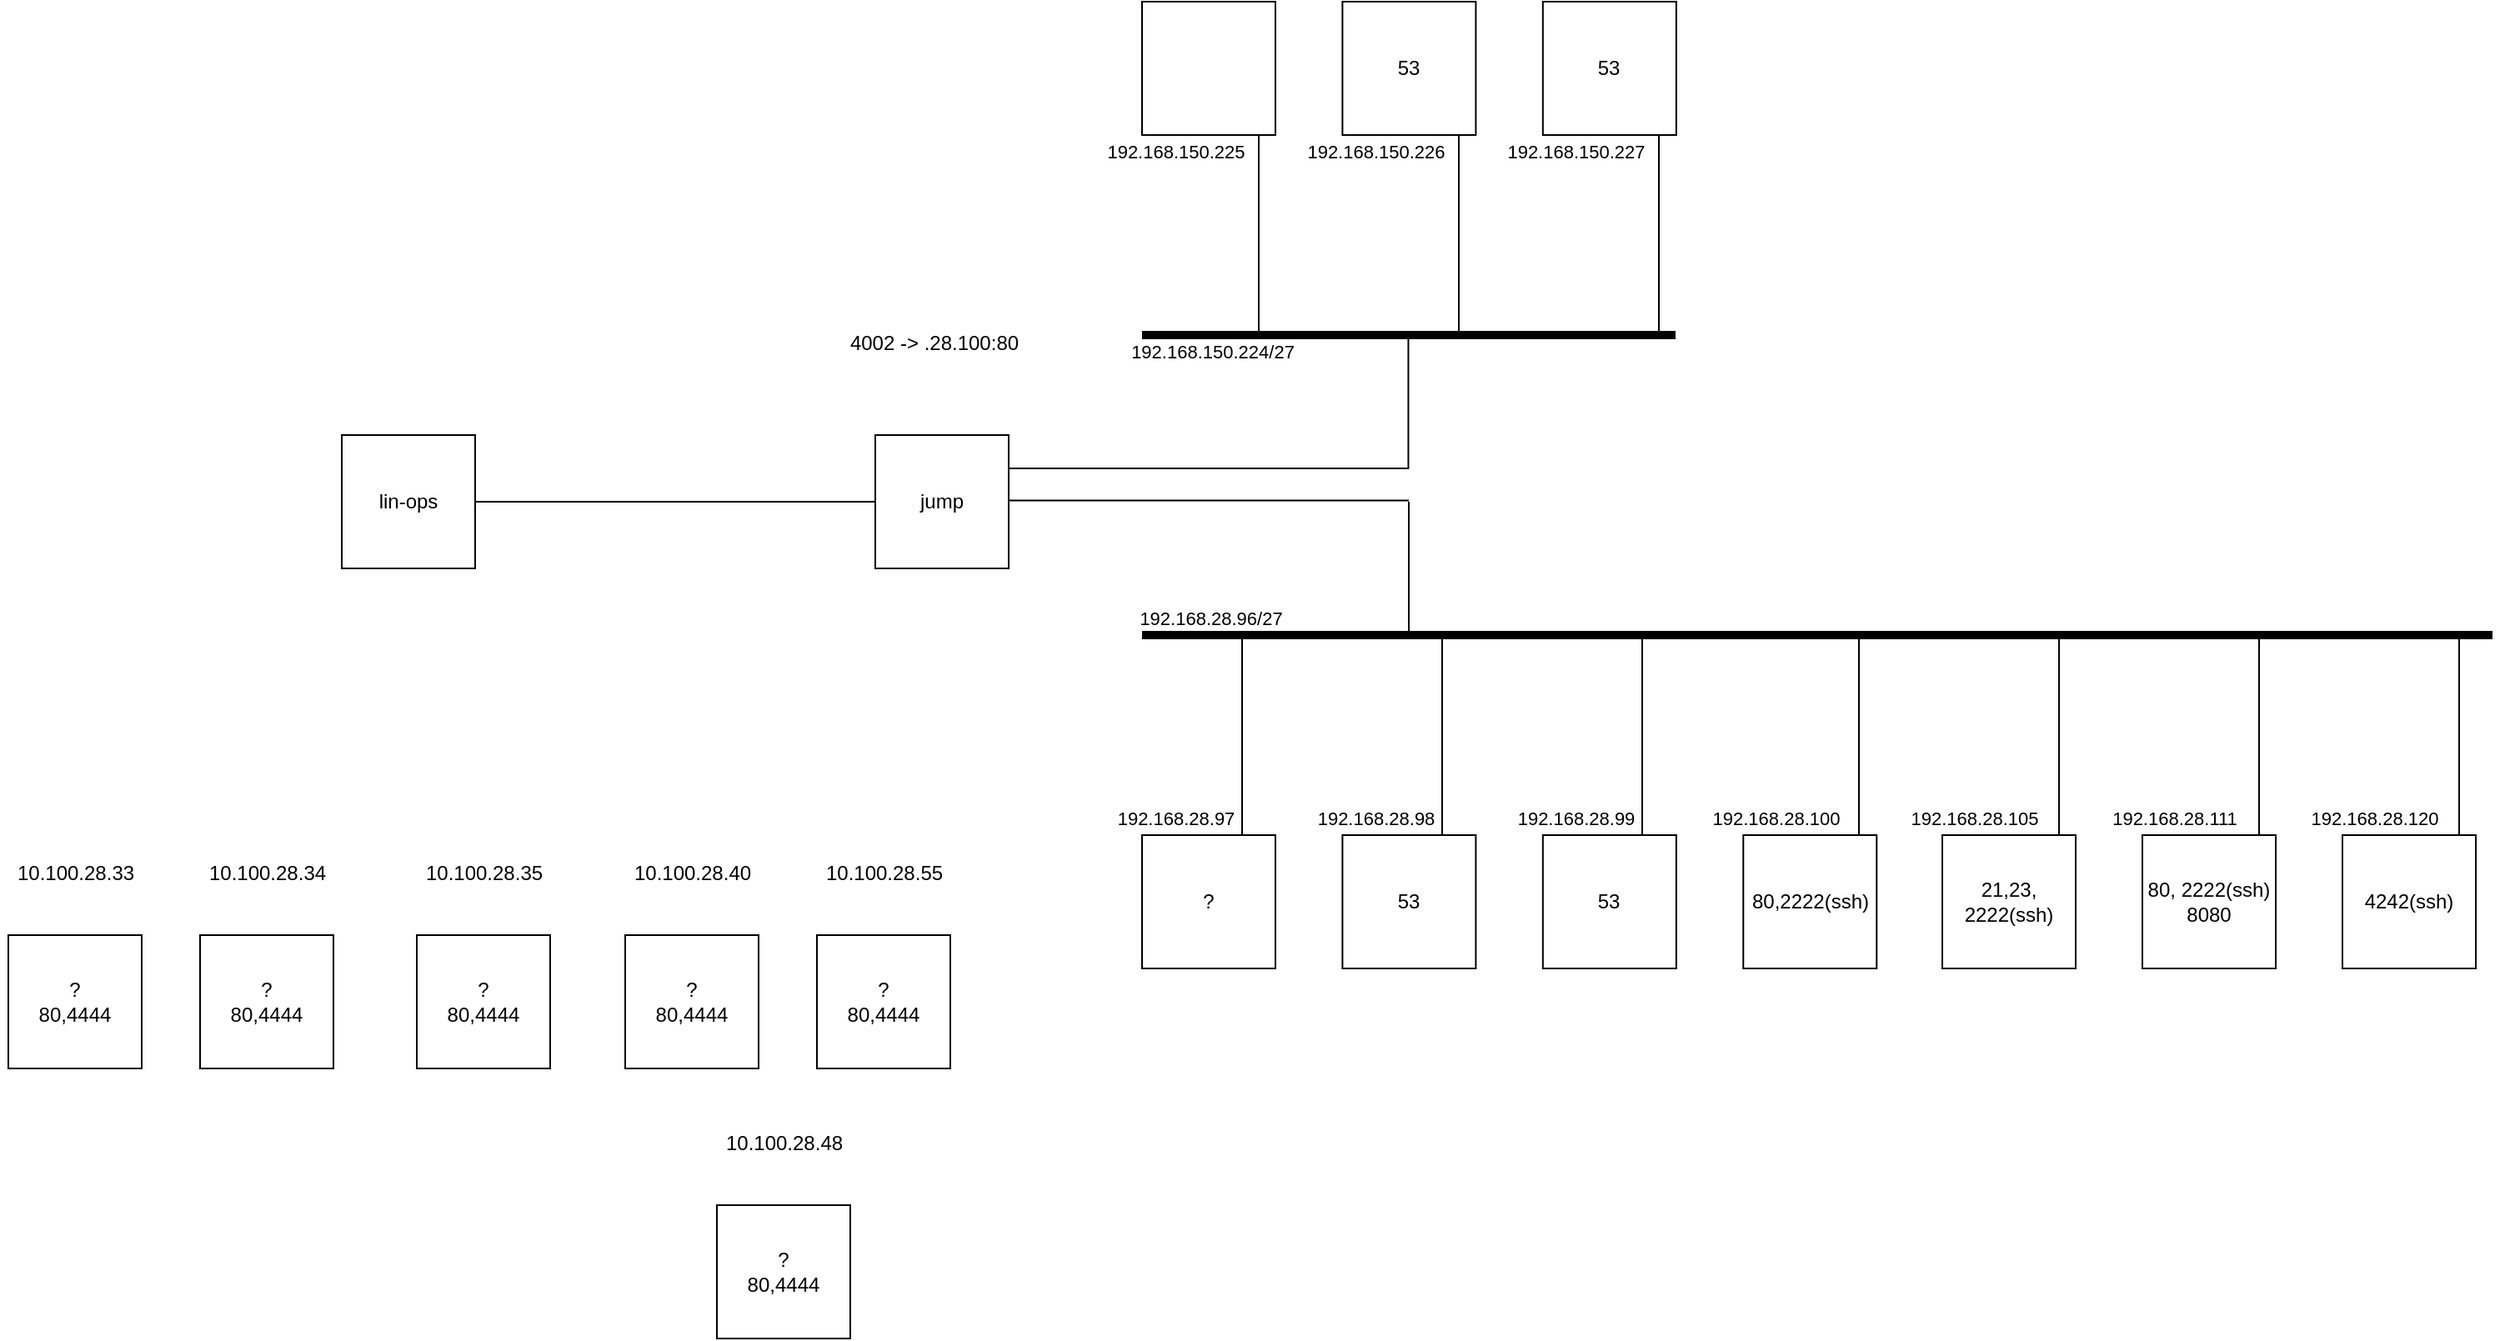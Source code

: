 <mxfile version="21.8.2" type="github">
  <diagram name="Page-1" id="zyDb4_2bcTVjLcec7snv">
    <mxGraphModel dx="558" dy="968" grid="1" gridSize="10" guides="1" tooltips="1" connect="1" arrows="1" fold="1" page="1" pageScale="1" pageWidth="5000" pageHeight="2200" math="0" shadow="0">
      <root>
        <mxCell id="0" />
        <mxCell id="1" parent="0" />
        <mxCell id="OeCFZBHGNtB45yX-qavx-1" value="lin-ops" style="whiteSpace=wrap;html=1;aspect=fixed;" parent="1" vertex="1">
          <mxGeometry x="520" y="480" width="80" height="80" as="geometry" />
        </mxCell>
        <mxCell id="OeCFZBHGNtB45yX-qavx-2" value="jump" style="whiteSpace=wrap;html=1;aspect=fixed;" parent="1" vertex="1">
          <mxGeometry x="840" y="480" width="80" height="80" as="geometry" />
        </mxCell>
        <mxCell id="OeCFZBHGNtB45yX-qavx-3" value="" style="endArrow=none;html=1;rounded=0;exitX=1;exitY=0.5;exitDx=0;exitDy=0;entryX=0;entryY=0.5;entryDx=0;entryDy=0;" parent="1" source="OeCFZBHGNtB45yX-qavx-1" target="OeCFZBHGNtB45yX-qavx-2" edge="1">
          <mxGeometry width="50" height="50" relative="1" as="geometry">
            <mxPoint x="690" y="600" as="sourcePoint" />
            <mxPoint x="740" y="550" as="targetPoint" />
          </mxGeometry>
        </mxCell>
        <mxCell id="OeCFZBHGNtB45yX-qavx-4" value="" style="endArrow=none;html=1;rounded=0;exitX=1;exitY=0.5;exitDx=0;exitDy=0;entryX=0;entryY=0.5;entryDx=0;entryDy=0;" parent="1" edge="1">
          <mxGeometry width="50" height="50" relative="1" as="geometry">
            <mxPoint x="920" y="519.29" as="sourcePoint" />
            <mxPoint x="1160" y="519.29" as="targetPoint" />
          </mxGeometry>
        </mxCell>
        <mxCell id="OeCFZBHGNtB45yX-qavx-5" value="" style="endArrow=none;html=1;rounded=0;" parent="1" edge="1">
          <mxGeometry width="50" height="50" relative="1" as="geometry">
            <mxPoint x="1160" y="600" as="sourcePoint" />
            <mxPoint x="1160" y="520" as="targetPoint" />
          </mxGeometry>
        </mxCell>
        <mxCell id="OeCFZBHGNtB45yX-qavx-6" value="" style="endArrow=none;html=1;rounded=0;strokeWidth=5;" parent="1" edge="1">
          <mxGeometry width="50" height="50" relative="1" as="geometry">
            <mxPoint x="1000" y="600" as="sourcePoint" />
            <mxPoint x="1810" y="600" as="targetPoint" />
          </mxGeometry>
        </mxCell>
        <mxCell id="OeCFZBHGNtB45yX-qavx-7" value="192.168.28.96/27" style="edgeLabel;html=1;align=center;verticalAlign=middle;resizable=0;points=[];" parent="OeCFZBHGNtB45yX-qavx-6" vertex="1" connectable="0">
          <mxGeometry x="-0.886" y="-4" relative="1" as="geometry">
            <mxPoint x="-5" y="-14" as="offset" />
          </mxGeometry>
        </mxCell>
        <mxCell id="OeCFZBHGNtB45yX-qavx-10" value="192.168.28.97" style="edgeLabel;html=1;align=center;verticalAlign=middle;resizable=0;points=[];" parent="OeCFZBHGNtB45yX-qavx-6" vertex="1" connectable="0">
          <mxGeometry x="-0.886" y="-4" relative="1" as="geometry">
            <mxPoint x="-26" y="106" as="offset" />
          </mxGeometry>
        </mxCell>
        <mxCell id="OeCFZBHGNtB45yX-qavx-11" value="192.168.28.98" style="edgeLabel;html=1;align=center;verticalAlign=middle;resizable=0;points=[];" parent="OeCFZBHGNtB45yX-qavx-6" vertex="1" connectable="0">
          <mxGeometry x="-0.886" y="-4" relative="1" as="geometry">
            <mxPoint x="94" y="106" as="offset" />
          </mxGeometry>
        </mxCell>
        <mxCell id="OeCFZBHGNtB45yX-qavx-13" value="192.168.28.99" style="edgeLabel;html=1;align=center;verticalAlign=middle;resizable=0;points=[];" parent="OeCFZBHGNtB45yX-qavx-6" vertex="1" connectable="0">
          <mxGeometry x="-0.886" y="-4" relative="1" as="geometry">
            <mxPoint x="214" y="106" as="offset" />
          </mxGeometry>
        </mxCell>
        <mxCell id="OeCFZBHGNtB45yX-qavx-15" value="192.168.28.100" style="edgeLabel;html=1;align=center;verticalAlign=middle;resizable=0;points=[];" parent="OeCFZBHGNtB45yX-qavx-6" vertex="1" connectable="0">
          <mxGeometry x="-0.886" y="-4" relative="1" as="geometry">
            <mxPoint x="334" y="106" as="offset" />
          </mxGeometry>
        </mxCell>
        <mxCell id="OeCFZBHGNtB45yX-qavx-17" value="192.168.28.105" style="edgeLabel;html=1;align=center;verticalAlign=middle;resizable=0;points=[];" parent="OeCFZBHGNtB45yX-qavx-6" vertex="1" connectable="0">
          <mxGeometry x="-0.886" y="-4" relative="1" as="geometry">
            <mxPoint x="453" y="106" as="offset" />
          </mxGeometry>
        </mxCell>
        <mxCell id="OeCFZBHGNtB45yX-qavx-19" value="192.168.28.111" style="edgeLabel;html=1;align=center;verticalAlign=middle;resizable=0;points=[];" parent="OeCFZBHGNtB45yX-qavx-6" vertex="1" connectable="0">
          <mxGeometry x="-0.886" y="-4" relative="1" as="geometry">
            <mxPoint x="573" y="106" as="offset" />
          </mxGeometry>
        </mxCell>
        <mxCell id="OeCFZBHGNtB45yX-qavx-21" value="192.168.28.120" style="edgeLabel;html=1;align=center;verticalAlign=middle;resizable=0;points=[];" parent="OeCFZBHGNtB45yX-qavx-6" vertex="1" connectable="0">
          <mxGeometry x="-0.886" y="-4" relative="1" as="geometry">
            <mxPoint x="693" y="106" as="offset" />
          </mxGeometry>
        </mxCell>
        <mxCell id="OeCFZBHGNtB45yX-qavx-36" value="192.168.150.225" style="edgeLabel;html=1;align=center;verticalAlign=middle;resizable=0;points=[];" parent="OeCFZBHGNtB45yX-qavx-6" vertex="1" connectable="0">
          <mxGeometry x="-0.886" y="-4" relative="1" as="geometry">
            <mxPoint x="-26" y="-294" as="offset" />
          </mxGeometry>
        </mxCell>
        <mxCell id="OeCFZBHGNtB45yX-qavx-38" value="192.168.150.226" style="edgeLabel;html=1;align=center;verticalAlign=middle;resizable=0;points=[];" parent="OeCFZBHGNtB45yX-qavx-6" vertex="1" connectable="0">
          <mxGeometry x="-0.886" y="-4" relative="1" as="geometry">
            <mxPoint x="94" y="-294" as="offset" />
          </mxGeometry>
        </mxCell>
        <mxCell id="OeCFZBHGNtB45yX-qavx-40" value="192.168.150.227" style="edgeLabel;html=1;align=center;verticalAlign=middle;resizable=0;points=[];" parent="OeCFZBHGNtB45yX-qavx-6" vertex="1" connectable="0">
          <mxGeometry x="-0.886" y="-4" relative="1" as="geometry">
            <mxPoint x="214" y="-294" as="offset" />
          </mxGeometry>
        </mxCell>
        <mxCell id="OeCFZBHGNtB45yX-qavx-9" value="?" style="whiteSpace=wrap;html=1;aspect=fixed;" parent="1" vertex="1">
          <mxGeometry x="1000" y="720" width="80" height="80" as="geometry" />
        </mxCell>
        <mxCell id="OeCFZBHGNtB45yX-qavx-12" value="53" style="whiteSpace=wrap;html=1;aspect=fixed;" parent="1" vertex="1">
          <mxGeometry x="1120.21" y="720" width="80" height="80" as="geometry" />
        </mxCell>
        <mxCell id="OeCFZBHGNtB45yX-qavx-14" value="53" style="whiteSpace=wrap;html=1;aspect=fixed;" parent="1" vertex="1">
          <mxGeometry x="1240.42" y="720" width="80" height="80" as="geometry" />
        </mxCell>
        <mxCell id="OeCFZBHGNtB45yX-qavx-16" value="80,2222(ssh)" style="whiteSpace=wrap;html=1;aspect=fixed;" parent="1" vertex="1">
          <mxGeometry x="1360.63" y="720" width="80" height="80" as="geometry" />
        </mxCell>
        <mxCell id="OeCFZBHGNtB45yX-qavx-18" value="21,23,&lt;br&gt;2222(ssh)" style="whiteSpace=wrap;html=1;aspect=fixed;" parent="1" vertex="1">
          <mxGeometry x="1480" y="720" width="80" height="80" as="geometry" />
        </mxCell>
        <mxCell id="OeCFZBHGNtB45yX-qavx-20" value="80, 2222(ssh)&lt;br&gt;8080" style="whiteSpace=wrap;html=1;aspect=fixed;" parent="1" vertex="1">
          <mxGeometry x="1600" y="720" width="80" height="80" as="geometry" />
        </mxCell>
        <mxCell id="OeCFZBHGNtB45yX-qavx-22" value="4242(ssh)" style="whiteSpace=wrap;html=1;aspect=fixed;" parent="1" vertex="1">
          <mxGeometry x="1720" y="720" width="80" height="80" as="geometry" />
        </mxCell>
        <mxCell id="OeCFZBHGNtB45yX-qavx-23" value="" style="endArrow=none;html=1;rounded=0;exitX=1;exitY=0.5;exitDx=0;exitDy=0;entryX=0;entryY=0.5;entryDx=0;entryDy=0;" parent="1" edge="1">
          <mxGeometry width="50" height="50" relative="1" as="geometry">
            <mxPoint x="920" y="500.0" as="sourcePoint" />
            <mxPoint x="1160" y="500.0" as="targetPoint" />
          </mxGeometry>
        </mxCell>
        <mxCell id="OeCFZBHGNtB45yX-qavx-26" value="" style="endArrow=none;html=1;rounded=0;" parent="1" edge="1">
          <mxGeometry width="50" height="50" relative="1" as="geometry">
            <mxPoint x="1159.73" y="500" as="sourcePoint" />
            <mxPoint x="1159.73" y="420" as="targetPoint" />
          </mxGeometry>
        </mxCell>
        <mxCell id="OeCFZBHGNtB45yX-qavx-27" value="" style="endArrow=none;html=1;rounded=0;strokeWidth=5;" parent="1" edge="1">
          <mxGeometry width="50" height="50" relative="1" as="geometry">
            <mxPoint x="1000" y="420" as="sourcePoint" />
            <mxPoint x="1320" y="420" as="targetPoint" />
          </mxGeometry>
        </mxCell>
        <mxCell id="OeCFZBHGNtB45yX-qavx-28" value="192.168.150.224/27" style="edgeLabel;html=1;align=center;verticalAlign=middle;resizable=0;points=[];" parent="OeCFZBHGNtB45yX-qavx-27" vertex="1" connectable="0">
          <mxGeometry x="-0.886" y="-4" relative="1" as="geometry">
            <mxPoint x="24" y="6" as="offset" />
          </mxGeometry>
        </mxCell>
        <mxCell id="OeCFZBHGNtB45yX-qavx-37" value="" style="whiteSpace=wrap;html=1;aspect=fixed;" parent="1" vertex="1">
          <mxGeometry x="1000" y="220" width="80" height="80" as="geometry" />
        </mxCell>
        <mxCell id="OeCFZBHGNtB45yX-qavx-39" value="53" style="whiteSpace=wrap;html=1;aspect=fixed;" parent="1" vertex="1">
          <mxGeometry x="1120.21" y="220" width="80" height="80" as="geometry" />
        </mxCell>
        <mxCell id="OeCFZBHGNtB45yX-qavx-41" value="53" style="whiteSpace=wrap;html=1;aspect=fixed;" parent="1" vertex="1">
          <mxGeometry x="1240.42" y="220" width="80" height="80" as="geometry" />
        </mxCell>
        <mxCell id="OeCFZBHGNtB45yX-qavx-42" value="" style="endArrow=none;html=1;rounded=0;" parent="1" edge="1">
          <mxGeometry width="50" height="50" relative="1" as="geometry">
            <mxPoint x="1060" y="720" as="sourcePoint" />
            <mxPoint x="1060" y="600" as="targetPoint" />
          </mxGeometry>
        </mxCell>
        <mxCell id="OeCFZBHGNtB45yX-qavx-43" value="" style="endArrow=none;html=1;rounded=0;" parent="1" edge="1">
          <mxGeometry width="50" height="50" relative="1" as="geometry">
            <mxPoint x="1180" y="720" as="sourcePoint" />
            <mxPoint x="1180" y="600" as="targetPoint" />
          </mxGeometry>
        </mxCell>
        <mxCell id="OeCFZBHGNtB45yX-qavx-44" value="" style="endArrow=none;html=1;rounded=0;" parent="1" edge="1">
          <mxGeometry width="50" height="50" relative="1" as="geometry">
            <mxPoint x="1300" y="720" as="sourcePoint" />
            <mxPoint x="1300" y="600" as="targetPoint" />
          </mxGeometry>
        </mxCell>
        <mxCell id="OeCFZBHGNtB45yX-qavx-45" value="" style="endArrow=none;html=1;rounded=0;" parent="1" edge="1">
          <mxGeometry width="50" height="50" relative="1" as="geometry">
            <mxPoint x="1430" y="720" as="sourcePoint" />
            <mxPoint x="1430" y="600" as="targetPoint" />
          </mxGeometry>
        </mxCell>
        <mxCell id="OeCFZBHGNtB45yX-qavx-46" value="" style="endArrow=none;html=1;rounded=0;" parent="1" edge="1">
          <mxGeometry width="50" height="50" relative="1" as="geometry">
            <mxPoint x="1550" y="720" as="sourcePoint" />
            <mxPoint x="1550" y="600" as="targetPoint" />
          </mxGeometry>
        </mxCell>
        <mxCell id="OeCFZBHGNtB45yX-qavx-47" value="" style="endArrow=none;html=1;rounded=0;" parent="1" edge="1">
          <mxGeometry width="50" height="50" relative="1" as="geometry">
            <mxPoint x="1670" y="720" as="sourcePoint" />
            <mxPoint x="1670" y="600" as="targetPoint" />
          </mxGeometry>
        </mxCell>
        <mxCell id="OeCFZBHGNtB45yX-qavx-48" value="" style="endArrow=none;html=1;rounded=0;" parent="1" edge="1">
          <mxGeometry width="50" height="50" relative="1" as="geometry">
            <mxPoint x="1790" y="720" as="sourcePoint" />
            <mxPoint x="1790" y="600" as="targetPoint" />
          </mxGeometry>
        </mxCell>
        <mxCell id="OeCFZBHGNtB45yX-qavx-49" value="" style="endArrow=none;html=1;rounded=0;" parent="1" edge="1">
          <mxGeometry width="50" height="50" relative="1" as="geometry">
            <mxPoint x="1070" y="420" as="sourcePoint" />
            <mxPoint x="1070" y="300" as="targetPoint" />
          </mxGeometry>
        </mxCell>
        <mxCell id="OeCFZBHGNtB45yX-qavx-50" value="" style="endArrow=none;html=1;rounded=0;" parent="1" edge="1">
          <mxGeometry width="50" height="50" relative="1" as="geometry">
            <mxPoint x="1190" y="420" as="sourcePoint" />
            <mxPoint x="1190" y="300" as="targetPoint" />
          </mxGeometry>
        </mxCell>
        <mxCell id="OeCFZBHGNtB45yX-qavx-51" value="" style="endArrow=none;html=1;rounded=0;" parent="1" edge="1">
          <mxGeometry width="50" height="50" relative="1" as="geometry">
            <mxPoint x="1310" y="420" as="sourcePoint" />
            <mxPoint x="1310" y="300" as="targetPoint" />
          </mxGeometry>
        </mxCell>
        <mxCell id="OeCFZBHGNtB45yX-qavx-52" value="4002 -&amp;gt; .28.100:80" style="text;html=1;align=center;verticalAlign=middle;resizable=0;points=[];autosize=1;strokeColor=none;fillColor=none;" parent="1" vertex="1">
          <mxGeometry x="815" y="410" width="120" height="30" as="geometry" />
        </mxCell>
        <mxCell id="BB0xdaPVjNPNEddPGIoT-1" value="?&lt;br&gt;80,4444" style="whiteSpace=wrap;html=1;aspect=fixed;" vertex="1" parent="1">
          <mxGeometry x="690" y="780" width="80" height="80" as="geometry" />
        </mxCell>
        <mxCell id="BB0xdaPVjNPNEddPGIoT-2" value="10.100.28.40" style="text;html=1;align=center;verticalAlign=middle;resizable=0;points=[];autosize=1;strokeColor=none;fillColor=none;" vertex="1" parent="1">
          <mxGeometry x="685" y="728" width="90" height="30" as="geometry" />
        </mxCell>
        <mxCell id="BB0xdaPVjNPNEddPGIoT-3" value="?&lt;br&gt;80,4444" style="whiteSpace=wrap;html=1;aspect=fixed;" vertex="1" parent="1">
          <mxGeometry x="565" y="780" width="80" height="80" as="geometry" />
        </mxCell>
        <mxCell id="BB0xdaPVjNPNEddPGIoT-4" value="10.100.28.35" style="text;html=1;align=center;verticalAlign=middle;resizable=0;points=[];autosize=1;strokeColor=none;fillColor=none;" vertex="1" parent="1">
          <mxGeometry x="560" y="728" width="90" height="30" as="geometry" />
        </mxCell>
        <mxCell id="BB0xdaPVjNPNEddPGIoT-5" value="?&lt;br&gt;80,4444" style="whiteSpace=wrap;html=1;aspect=fixed;" vertex="1" parent="1">
          <mxGeometry x="805" y="780" width="80" height="80" as="geometry" />
        </mxCell>
        <mxCell id="BB0xdaPVjNPNEddPGIoT-6" value="10.100.28.55" style="text;html=1;align=center;verticalAlign=middle;resizable=0;points=[];autosize=1;strokeColor=none;fillColor=none;" vertex="1" parent="1">
          <mxGeometry x="800" y="728" width="90" height="30" as="geometry" />
        </mxCell>
        <mxCell id="BB0xdaPVjNPNEddPGIoT-7" value="?&lt;br&gt;80,4444" style="whiteSpace=wrap;html=1;aspect=fixed;" vertex="1" parent="1">
          <mxGeometry x="435" y="780" width="80" height="80" as="geometry" />
        </mxCell>
        <mxCell id="BB0xdaPVjNPNEddPGIoT-8" value="10.100.28.34" style="text;html=1;align=center;verticalAlign=middle;resizable=0;points=[];autosize=1;strokeColor=none;fillColor=none;" vertex="1" parent="1">
          <mxGeometry x="430" y="728" width="90" height="30" as="geometry" />
        </mxCell>
        <mxCell id="BB0xdaPVjNPNEddPGIoT-9" value="?&lt;br&gt;80,4444" style="whiteSpace=wrap;html=1;aspect=fixed;" vertex="1" parent="1">
          <mxGeometry x="320" y="780" width="80" height="80" as="geometry" />
        </mxCell>
        <mxCell id="BB0xdaPVjNPNEddPGIoT-10" value="10.100.28.33" style="text;html=1;align=center;verticalAlign=middle;resizable=0;points=[];autosize=1;strokeColor=none;fillColor=none;" vertex="1" parent="1">
          <mxGeometry x="315" y="728" width="90" height="30" as="geometry" />
        </mxCell>
        <mxCell id="BB0xdaPVjNPNEddPGIoT-11" value="?&lt;br&gt;80,4444" style="whiteSpace=wrap;html=1;aspect=fixed;" vertex="1" parent="1">
          <mxGeometry x="745" y="942" width="80" height="80" as="geometry" />
        </mxCell>
        <mxCell id="BB0xdaPVjNPNEddPGIoT-12" value="10.100.28.48" style="text;html=1;align=center;verticalAlign=middle;resizable=0;points=[];autosize=1;strokeColor=none;fillColor=none;" vertex="1" parent="1">
          <mxGeometry x="740" y="890" width="90" height="30" as="geometry" />
        </mxCell>
      </root>
    </mxGraphModel>
  </diagram>
</mxfile>
